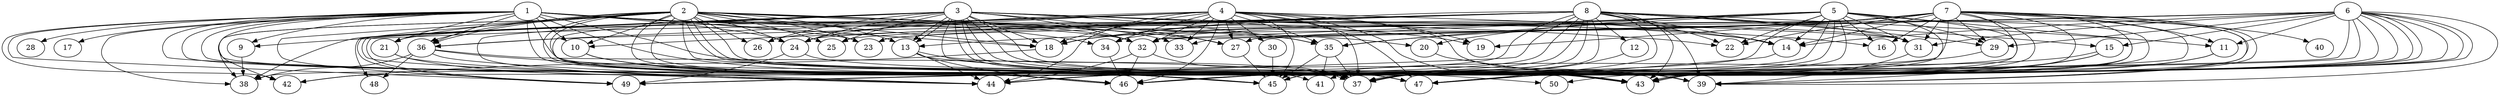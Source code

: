 // DAG automatically generated by daggen at Tue Jul 18 11:30:58 2017
// ./daggen --dot -n 50 --fat 0.8 --regular 0.2 --density 0.8 --jump 4 
digraph G {
  1 [size="71752046124", alpha="0.05"]
  1 -> 9 [size ="134217728"]
  1 -> 10 [size ="134217728"]
  1 -> 14 [size ="134217728"]
  1 -> 17 [size ="134217728"]
  1 -> 18 [size ="134217728"]
  1 -> 21 [size ="134217728"]
  1 -> 22 [size ="134217728"]
  1 -> 23 [size ="134217728"]
  1 -> 24 [size ="134217728"]
  1 -> 28 [size ="134217728"]
  1 -> 32 [size ="134217728"]
  1 -> 33 [size ="134217728"]
  1 -> 34 [size ="134217728"]
  1 -> 36 [size ="134217728"]
  1 -> 37 [size ="134217728"]
  1 -> 38 [size ="134217728"]
  1 -> 39 [size ="134217728"]
  1 -> 41 [size ="134217728"]
  1 -> 42 [size ="134217728"]
  1 -> 43 [size ="134217728"]
  1 -> 44 [size ="134217728"]
  1 -> 45 [size ="134217728"]
  1 -> 46 [size ="134217728"]
  1 -> 47 [size ="134217728"]
  1 -> 49 [size ="134217728"]
  2 [size="549755813888", alpha="0.04"]
  2 -> 10 [size ="536870912"]
  2 -> 13 [size ="536870912"]
  2 -> 18 [size ="536870912"]
  2 -> 20 [size ="536870912"]
  2 -> 21 [size ="536870912"]
  2 -> 23 [size ="536870912"]
  2 -> 24 [size ="536870912"]
  2 -> 25 [size ="536870912"]
  2 -> 26 [size ="536870912"]
  2 -> 27 [size ="536870912"]
  2 -> 32 [size ="536870912"]
  2 -> 35 [size ="536870912"]
  2 -> 36 [size ="536870912"]
  2 -> 36 [size ="536870912"]
  2 -> 37 [size ="536870912"]
  2 -> 38 [size ="536870912"]
  2 -> 39 [size ="536870912"]
  2 -> 42 [size ="536870912"]
  2 -> 43 [size ="536870912"]
  2 -> 43 [size ="536870912"]
  2 -> 44 [size ="536870912"]
  2 -> 45 [size ="536870912"]
  2 -> 46 [size ="536870912"]
  2 -> 47 [size ="536870912"]
  2 -> 49 [size ="536870912"]
  2 -> 50 [size ="536870912"]
  3 [size="283265964497", alpha="0.15"]
  3 -> 13 [size ="301989888"]
  3 -> 13 [size ="301989888"]
  3 -> 14 [size ="301989888"]
  3 -> 16 [size ="301989888"]
  3 -> 18 [size ="301989888"]
  3 -> 19 [size ="301989888"]
  3 -> 24 [size ="301989888"]
  3 -> 25 [size ="301989888"]
  3 -> 26 [size ="301989888"]
  3 -> 27 [size ="301989888"]
  3 -> 31 [size ="301989888"]
  3 -> 32 [size ="301989888"]
  3 -> 35 [size ="301989888"]
  3 -> 37 [size ="301989888"]
  3 -> 37 [size ="301989888"]
  3 -> 38 [size ="301989888"]
  3 -> 39 [size ="301989888"]
  3 -> 43 [size ="301989888"]
  3 -> 44 [size ="301989888"]
  3 -> 45 [size ="301989888"]
  3 -> 46 [size ="301989888"]
  3 -> 47 [size ="301989888"]
  3 -> 48 [size ="301989888"]
  3 -> 49 [size ="301989888"]
  3 -> 49 [size ="301989888"]
  4 [size="782757789696", alpha="0.12"]
  4 -> 18 [size ="679477248"]
  4 -> 19 [size ="679477248"]
  4 -> 21 [size ="679477248"]
  4 -> 24 [size ="679477248"]
  4 -> 26 [size ="679477248"]
  4 -> 27 [size ="679477248"]
  4 -> 30 [size ="679477248"]
  4 -> 31 [size ="679477248"]
  4 -> 32 [size ="679477248"]
  4 -> 33 [size ="679477248"]
  4 -> 34 [size ="679477248"]
  4 -> 35 [size ="679477248"]
  4 -> 36 [size ="679477248"]
  4 -> 37 [size ="679477248"]
  4 -> 39 [size ="679477248"]
  4 -> 43 [size ="679477248"]
  4 -> 44 [size ="679477248"]
  4 -> 45 [size ="679477248"]
  4 -> 46 [size ="679477248"]
  4 -> 47 [size ="679477248"]
  5 [size="2209576755", alpha="0.10"]
  5 -> 14 [size ="209715200"]
  5 -> 16 [size ="209715200"]
  5 -> 18 [size ="209715200"]
  5 -> 20 [size ="209715200"]
  5 -> 22 [size ="209715200"]
  5 -> 27 [size ="209715200"]
  5 -> 29 [size ="209715200"]
  5 -> 31 [size ="209715200"]
  5 -> 32 [size ="209715200"]
  5 -> 35 [size ="209715200"]
  5 -> 37 [size ="209715200"]
  5 -> 39 [size ="209715200"]
  5 -> 42 [size ="209715200"]
  5 -> 43 [size ="209715200"]
  5 -> 44 [size ="209715200"]
  5 -> 45 [size ="209715200"]
  5 -> 46 [size ="209715200"]
  5 -> 47 [size ="209715200"]
  5 -> 49 [size ="209715200"]
  6 [size="3530575080", alpha="0.12"]
  6 -> 11 [size ="134217728"]
  6 -> 14 [size ="134217728"]
  6 -> 15 [size ="134217728"]
  6 -> 23 [size ="134217728"]
  6 -> 27 [size ="134217728"]
  6 -> 29 [size ="134217728"]
  6 -> 31 [size ="134217728"]
  6 -> 32 [size ="134217728"]
  6 -> 33 [size ="134217728"]
  6 -> 37 [size ="134217728"]
  6 -> 37 [size ="134217728"]
  6 -> 39 [size ="134217728"]
  6 -> 43 [size ="134217728"]
  6 -> 43 [size ="134217728"]
  6 -> 44 [size ="134217728"]
  6 -> 45 [size ="134217728"]
  6 -> 46 [size ="134217728"]
  6 -> 47 [size ="134217728"]
  6 -> 49 [size ="134217728"]
  7 [size="18720348068", alpha="0.09"]
  7 -> 11 [size ="301989888"]
  7 -> 13 [size ="301989888"]
  7 -> 14 [size ="301989888"]
  7 -> 16 [size ="301989888"]
  7 -> 18 [size ="301989888"]
  7 -> 19 [size ="301989888"]
  7 -> 22 [size ="301989888"]
  7 -> 29 [size ="301989888"]
  7 -> 31 [size ="301989888"]
  7 -> 32 [size ="301989888"]
  7 -> 34 [size ="301989888"]
  7 -> 35 [size ="301989888"]
  7 -> 37 [size ="301989888"]
  7 -> 39 [size ="301989888"]
  7 -> 40 [size ="301989888"]
  7 -> 41 [size ="301989888"]
  7 -> 43 [size ="301989888"]
  7 -> 44 [size ="301989888"]
  7 -> 45 [size ="301989888"]
  7 -> 46 [size ="301989888"]
  7 -> 47 [size ="301989888"]
  8 [size="35139971160", alpha="0.06"]
  8 -> 9 [size ="33554432"]
  8 -> 10 [size ="33554432"]
  8 -> 11 [size ="33554432"]
  8 -> 12 [size ="33554432"]
  8 -> 14 [size ="33554432"]
  8 -> 15 [size ="33554432"]
  8 -> 18 [size ="33554432"]
  8 -> 22 [size ="33554432"]
  8 -> 23 [size ="33554432"]
  8 -> 24 [size ="33554432"]
  8 -> 25 [size ="33554432"]
  8 -> 29 [size ="33554432"]
  8 -> 31 [size ="33554432"]
  8 -> 36 [size ="33554432"]
  8 -> 37 [size ="33554432"]
  8 -> 38 [size ="33554432"]
  8 -> 39 [size ="33554432"]
  8 -> 43 [size ="33554432"]
  8 -> 44 [size ="33554432"]
  8 -> 45 [size ="33554432"]
  8 -> 46 [size ="33554432"]
  8 -> 47 [size ="33554432"]
  8 -> 49 [size ="33554432"]
  9 [size="561651655860", alpha="0.14"]
  9 -> 38 [size ="838860800"]
  10 [size="274027696003", alpha="0.16"]
  10 -> 45 [size ="209715200"]
  10 -> 46 [size ="209715200"]
  10 -> 47 [size ="209715200"]
  11 [size="68719476736", alpha="0.03"]
  11 -> 43 [size ="134217728"]
  11 -> 50 [size ="134217728"]
  12 [size="914912916168", alpha="0.06"]
  12 -> 37 [size ="679477248"]
  13 [size="782757789696", alpha="0.02"]
  13 -> 37 [size ="679477248"]
  13 -> 44 [size ="679477248"]
  13 -> 45 [size ="679477248"]
  13 -> 46 [size ="679477248"]
  14 [size="2572578645", alpha="0.19"]
  14 -> 47 [size ="301989888"]
  15 [size="1142378072420", alpha="0.01"]
  15 -> 37 [size ="838860800"]
  15 -> 39 [size ="838860800"]
  15 -> 45 [size ="838860800"]
  16 [size="110268809918", alpha="0.09"]
  17 [size="134217728000", alpha="0.15"]
  18 [size="151347343888", alpha="0.01"]
  18 -> 42 [size ="536870912"]
  19 [size="8589934592", alpha="0.18"]
  20 [size="52781554706", alpha="0.15"]
  20 -> 43 [size ="838860800"]
  21 [size="4799786226", alpha="0.13"]
  21 -> 44 [size ="75497472"]
  21 -> 46 [size ="75497472"]
  22 [size="31661075471", alpha="0.20"]
  23 [size="1795760216", alpha="0.17"]
  24 [size="2213215177", alpha="0.11"]
  24 -> 39 [size ="75497472"]
  24 -> 49 [size ="75497472"]
  25 [size="107608105608", alpha="0.01"]
  26 [size="445843787667", alpha="0.10"]
  27 [size="8589934592", alpha="0.01"]
  27 -> 45 [size ="33554432"]
  28 [size="5457543334", alpha="0.08"]
  29 [size="18834941927", alpha="0.12"]
  29 -> 46 [size ="411041792"]
  30 [size="148926774972", alpha="0.14"]
  30 -> 45 [size ="134217728"]
  31 [size="549755813888", alpha="0.16"]
  31 -> 39 [size ="536870912"]
  32 [size="47594983259", alpha="0.05"]
  32 -> 37 [size ="838860800"]
  32 -> 44 [size ="838860800"]
  32 -> 46 [size ="838860800"]
  33 [size="149109107388", alpha="0.17"]
  34 [size="368293445632", alpha="0.13"]
  34 -> 46 [size ="411041792"]
  35 [size="20381604805", alpha="0.19"]
  35 -> 37 [size ="411041792"]
  35 -> 41 [size ="411041792"]
  35 -> 45 [size ="411041792"]
  36 [size="4755930187", alpha="0.18"]
  36 -> 37 [size ="134217728"]
  36 -> 38 [size ="134217728"]
  36 -> 44 [size ="134217728"]
  36 -> 45 [size ="134217728"]
  36 -> 48 [size ="134217728"]
  37 [size="28991029248", alpha="0.09"]
  38 [size="8589934592", alpha="0.16"]
  39 [size="19776407791", alpha="0.11"]
  40 [size="25909950909", alpha="0.18"]
  41 [size="368293445632", alpha="0.05"]
  42 [size="94821223137", alpha="0.02"]
  43 [size="768099269884", alpha="0.03"]
  44 [size="28991029248", alpha="0.06"]
  45 [size="673073127476", alpha="0.18"]
  46 [size="613405904464", alpha="0.03"]
  47 [size="10783751076", alpha="0.04"]
  48 [size="68719476736", alpha="0.19"]
  49 [size="585439166305", alpha="0.01"]
  50 [size="1073741824000", alpha="0.15"]
}
